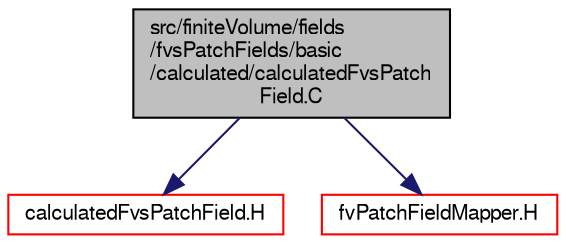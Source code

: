 digraph "src/finiteVolume/fields/fvsPatchFields/basic/calculated/calculatedFvsPatchField.C"
{
  bgcolor="transparent";
  edge [fontname="FreeSans",fontsize="10",labelfontname="FreeSans",labelfontsize="10"];
  node [fontname="FreeSans",fontsize="10",shape=record];
  Node0 [label="src/finiteVolume/fields\l/fvsPatchFields/basic\l/calculated/calculatedFvsPatch\lField.C",height=0.2,width=0.4,color="black", fillcolor="grey75", style="filled", fontcolor="black"];
  Node0 -> Node1 [color="midnightblue",fontsize="10",style="solid",fontname="FreeSans"];
  Node1 [label="calculatedFvsPatchField.H",height=0.2,width=0.4,color="red",URL="$a02486.html"];
  Node0 -> Node188 [color="midnightblue",fontsize="10",style="solid",fontname="FreeSans"];
  Node188 [label="fvPatchFieldMapper.H",height=0.2,width=0.4,color="red",URL="$a02468.html"];
}
